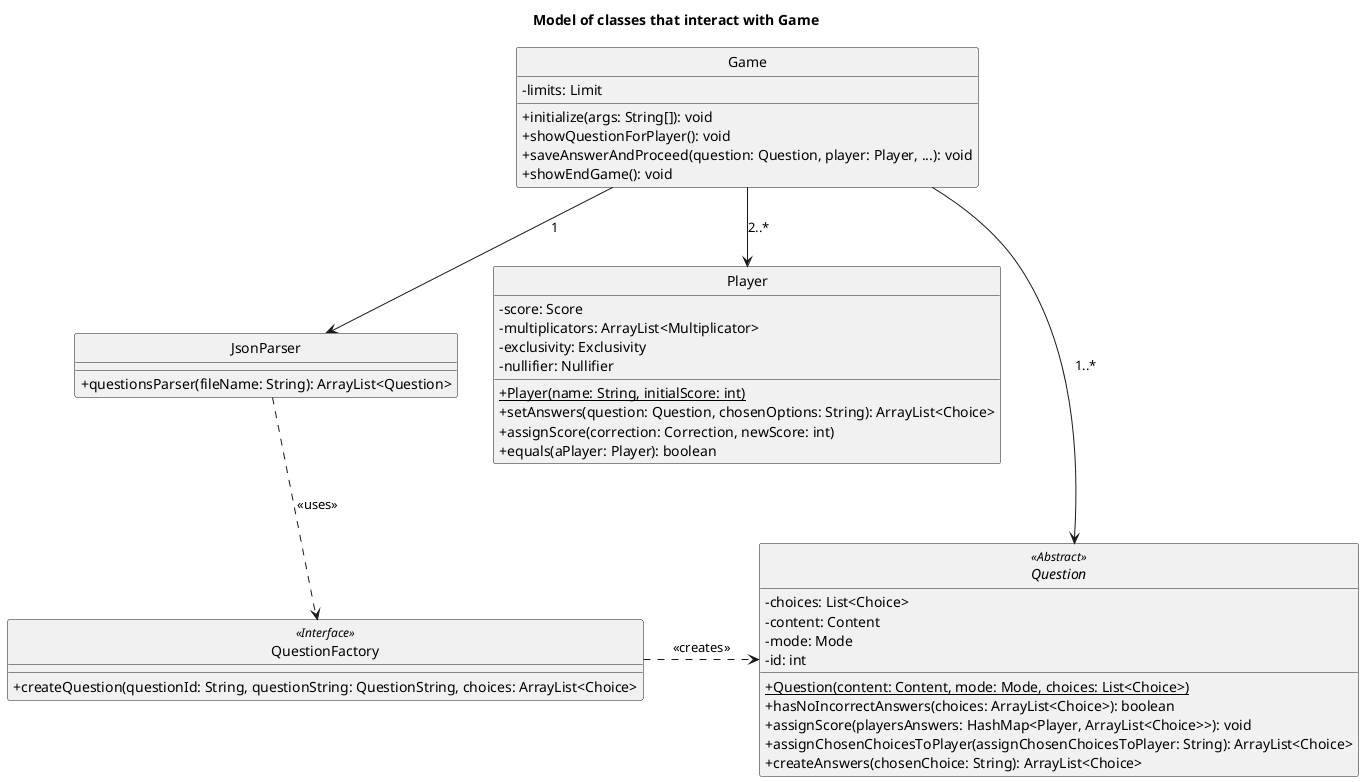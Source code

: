 @startuml

skinparam monochrome true
hide circle
skinparam classAttributeIconSize 0

title: Model of classes that interact with Game

class Game{
-limits: Limit
+initialize(args: String[]): void
+showQuestionForPlayer(): void
+saveAnswerAndProceed(question: Question, player: Player, ...): void
+showEndGame(): void
}

abstract class Question{
-choices: List<Choice>
-content: Content
-mode: Mode
-id: int
+{static}Question(content: Content, mode: Mode, choices: List<Choice>)
+hasNoIncorrectAnswers(choices: ArrayList<Choice>): boolean
+assignScore(playersAnswers: HashMap<Player, ArrayList<Choice>>): void
+assignChosenChoicesToPlayer(assignChosenChoicesToPlayer: String): ArrayList<Choice>
+createAnswers(chosenChoice: String): ArrayList<Choice>
}

class Player{
-score: Score
-multiplicators: ArrayList<Multiplicator>
-exclusivity: Exclusivity
-nullifier: Nullifier
+{static}Player(name: String, initialScore: int)
+setAnswers(question: Question, chosenOptions: String): ArrayList<Choice>
+assignScore(correction: Correction, newScore: int)
+equals(aPlayer: Player): boolean
}

class JsonParser{
+questionsParser(fileName: String): ArrayList<Question>
}

class QuestionFactory{
+createQuestion(questionId: String, questionString: QuestionString, choices: ArrayList<Choice>
}

Game --> Question:1..*
Game --> Player:2..*
Game --> JsonParser:1

JsonParser ..> QuestionFactory: <<uses>>
QuestionFactory .> Question: "<<creates>>"

Question <<Abstract>>
QuestionFactory <<Interface>>

@enduml